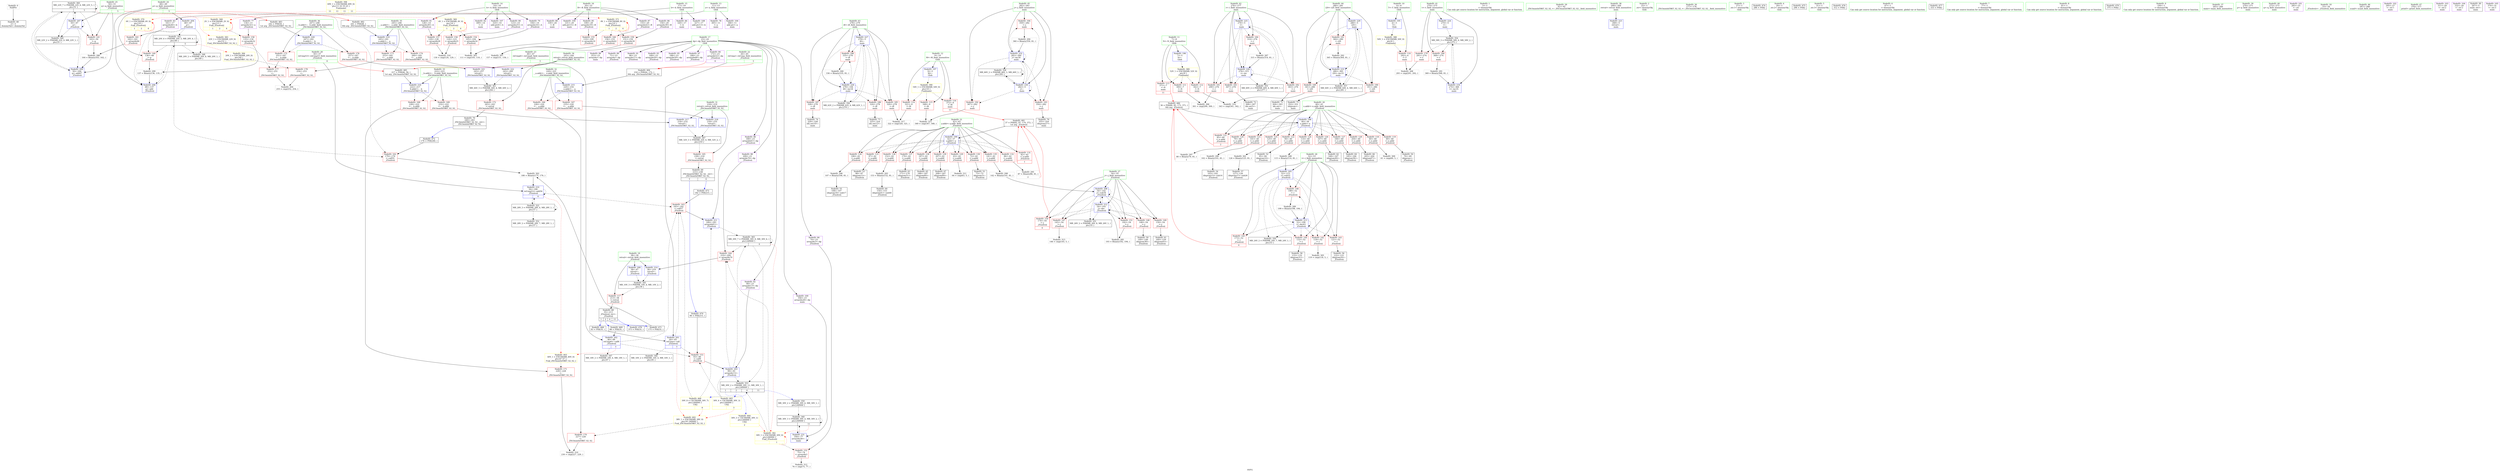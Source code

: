 digraph "SVFG" {
	label="SVFG";

	Node0x55d3b2455bc0 [shape=record,color=grey,label="{NodeID: 0\nNullPtr}"];
	Node0x55d3b2455bc0 -> Node0x55d3b2460d80[style=solid];
	Node0x55d3b248be20 [shape=record,color=black,label="{NodeID: 360\nMR_22V_7 = PHI(MR_22V_6, MR_22V_5, )\npts\{51 \}\n|{|<s6>5}}"];
	Node0x55d3b248be20 -> Node0x55d3b2466970[style=dashed];
	Node0x55d3b248be20 -> Node0x55d3b2467a80[style=dashed];
	Node0x55d3b248be20 -> Node0x55d3b2464140[style=dashed];
	Node0x55d3b248be20 -> Node0x55d3b24642e0[style=dashed];
	Node0x55d3b248be20 -> Node0x55d3b2488720[style=dashed];
	Node0x55d3b248be20 -> Node0x55d3b248be20[style=dashed];
	Node0x55d3b248be20:s6 -> Node0x55d3b2482460[style=dashed,color=red];
	Node0x55d3b2463650 [shape=record,color=red,label="{NodeID: 194\n359\<--282\n\<--j\nmain\n}"];
	Node0x55d3b2463650 -> Node0x55d3b2471120[style=solid];
	Node0x55d3b2460180 [shape=record,color=red,label="{NodeID: 111\n300\<--7\n\<--N\nmain\n}"];
	Node0x55d3b2460180 -> Node0x55d3b2472320[style=solid];
	Node0x55d3b245ec60 [shape=record,color=green,label="{NodeID: 28\n56\<--57\nref.tmp53\<--ref.tmp53_field_insensitive\n_Z5solveii\n|{|<s1>6}}"];
	Node0x55d3b245ec60 -> Node0x55d3b24643b0[style=solid];
	Node0x55d3b245ec60:s1 -> Node0x55d3b24b19d0[style=solid,color=red];
	Node0x55d3b24b0560 [shape=record,color=black,label="{NodeID: 471\n175 = PHI(35, )\n}"];
	Node0x55d3b24b0560 -> Node0x55d3b2471d20[style=solid];
	Node0x55d3b24694d0 [shape=record,color=yellow,style=double,label="{NodeID: 388\n50V_1 = ENCHI(MR_50V_0)\npts\{6 \}\nFun[main]}"];
	Node0x55d3b24694d0 -> Node0x55d3b24600b0[style=dashed];
	Node0x55d3b24721a0 [shape=record,color=grey,label="{NodeID: 305\n119 = cmp(118, 5, )\n}"];
	Node0x55d3b2464d70 [shape=record,color=blue,label="{NodeID: 222\n243\<--260\nretval\<--\n_ZSt3minIxERKT_S2_S2_\n}"];
	Node0x55d3b2464d70 -> Node0x55d3b248c320[style=dashed];
	Node0x55d3b24667d0 [shape=record,color=red,label="{NodeID: 139\n207\<--42\n\<--y.addr\n_Z5solveii\n}"];
	Node0x55d3b24667d0 -> Node0x55d3b2461d20[style=solid];
	Node0x55d3b2461430 [shape=record,color=black,label="{NodeID: 56\n122\<--121\nidxprom24\<--\n_Z5solveii\n}"];
	Node0x55d3b2467e90 [shape=record,color=red,label="{NodeID: 167\n235\<--220\n\<--__a.addr\n_ZSt3maxIxERKT_S2_S2_\n}"];
	Node0x55d3b2467e90 -> Node0x55d3b2464a30[style=solid];
	Node0x55d3b2462af0 [shape=record,color=purple,label="{NodeID: 84\n326\<--17\n\<--b\nmain\n}"];
	Node0x55d3b2435e50 [shape=record,color=green,label="{NodeID: 1\n5\<--1\n\<--dummyObj\nCan only get source location for instruction, argument, global var or function.}"];
	Node0x55d3b248c320 [shape=record,color=black,label="{NodeID: 361\nMR_44V_3 = PHI(MR_44V_4, MR_44V_2, )\npts\{244 \}\n}"];
	Node0x55d3b248c320 -> Node0x55d3b24682a0[style=dashed];
	Node0x55d3b2463720 [shape=record,color=blue,label="{NodeID: 195\n4\<--5\nT\<--\nGlob }"];
	Node0x55d3b2463720 -> Node0x55d3b24694d0[style=dashed];
	Node0x55d3b2460250 [shape=record,color=red,label="{NodeID: 112\n342\<--7\n\<--N\nmain\n}"];
	Node0x55d3b2460250 -> Node0x55d3b2472f20[style=solid];
	Node0x55d3b245ed30 [shape=record,color=green,label="{NodeID: 29\n91\<--92\n_ZSt3maxIxERKT_S2_S2_\<--_ZSt3maxIxERKT_S2_S2__field_insensitive\n}"];
	Node0x55d3b24b06a0 [shape=record,color=black,label="{NodeID: 472\n176 = PHI(240, )\n}"];
	Node0x55d3b24b06a0 -> Node0x55d3b2467a80[style=solid];
	Node0x55d3b24695e0 [shape=record,color=yellow,style=double,label="{NodeID: 389\n52V_1 = ENCHI(MR_52V_0)\npts\{8 \}\nFun[main]}"];
	Node0x55d3b24695e0 -> Node0x55d3b2460180[style=dashed];
	Node0x55d3b24695e0 -> Node0x55d3b2460250[style=dashed];
	Node0x55d3b24695e0 -> Node0x55d3b2460320[style=dashed];
	Node0x55d3b2472320 [shape=record,color=grey,label="{NodeID: 306\n301 = cmp(299, 300, )\n}"];
	Node0x55d3b2464e40 [shape=record,color=blue,label="{NodeID: 223\n268\<--5\nretval\<--\nmain\n}"];
	Node0x55d3b24668a0 [shape=record,color=red,label="{NodeID: 140\n136\<--48\n\<--p\n_Z5solveii\n}"];
	Node0x55d3b24668a0 -> Node0x55d3b24718a0[style=solid];
	Node0x55d3b2461500 [shape=record,color=black,label="{NodeID: 57\n127\<--126\nidxprom27\<--sub26\n_Z5solveii\n}"];
	Node0x55d3b2467f60 [shape=record,color=red,label="{NodeID: 168\n228\<--222\n\<--__b.addr\n_ZSt3maxIxERKT_S2_S2_\n}"];
	Node0x55d3b2467f60 -> Node0x55d3b24681d0[style=solid];
	Node0x55d3b2462bc0 [shape=record,color=purple,label="{NodeID: 85\n109\<--20\narrayidx19\<--B\n_Z5solveii\n}"];
	Node0x55d3b2462bc0 -> Node0x55d3b24674d0[style=solid];
	Node0x55d3b2457110 [shape=record,color=green,label="{NodeID: 2\n25\<--1\n.str\<--dummyObj\nGlob }"];
	Node0x55d3b24637f0 [shape=record,color=blue,label="{NodeID: 196\n7\<--5\nN\<--\nGlob }"];
	Node0x55d3b24637f0 -> Node0x55d3b24695e0[style=dashed];
	Node0x55d3b2460320 [shape=record,color=red,label="{NodeID: 113\n371\<--7\n\<--N\nmain\n|{<s0>11}}"];
	Node0x55d3b2460320:s0 -> Node0x55d3b24b1080[style=solid,color=red];
	Node0x55d3b245ee00 [shape=record,color=green,label="{NodeID: 30\n177\<--178\n_ZSt3minIxERKT_S2_S2_\<--_ZSt3minIxERKT_S2_S2__field_insensitive\n}"];
	Node0x55d3b24b07e0 [shape=record,color=black,label="{NodeID: 473\n182 = PHI(215, )\n}"];
	Node0x55d3b24b07e0 -> Node0x55d3b2467b50[style=solid];
	Node0x55d3b24696c0 [shape=record,color=yellow,style=double,label="{NodeID: 390\n54V_1 = ENCHI(MR_54V_0)\npts\{10 \}\nFun[main]}"];
	Node0x55d3b24696c0 -> Node0x55d3b24603f0[style=dashed];
	Node0x55d3b24696c0 -> Node0x55d3b24654d0[style=dashed];
	Node0x55d3b24696c0 -> Node0x55d3b2465560[style=dashed];
	Node0x55d3b24724a0 [shape=record,color=grey,label="{NodeID: 307\n157 = cmp(151, 156, )\n}"];
	Node0x55d3b2464f10 [shape=record,color=blue,label="{NodeID: 224\n274\<--5\nt\<--\nmain\n}"];
	Node0x55d3b2464f10 -> Node0x55d3b248a020[style=dashed];
	Node0x55d3b2466970 [shape=record,color=red,label="{NodeID: 141\n163\<--50\n\<--q\n_Z5solveii\n}"];
	Node0x55d3b2466970 -> Node0x55d3b2470520[style=solid];
	Node0x55d3b24615d0 [shape=record,color=black,label="{NodeID: 58\n133\<--132\nidxprom31\<--\n_Z5solveii\n}"];
	Node0x55d3b2468030 [shape=record,color=red,label="{NodeID: 169\n232\<--222\n\<--__b.addr\n_ZSt3maxIxERKT_S2_S2_\n}"];
	Node0x55d3b2468030 -> Node0x55d3b2464960[style=solid];
	Node0x55d3b2462c90 [shape=record,color=purple,label="{NodeID: 86\n150\<--20\narrayidx39\<--B\n_Z5solveii\n}"];
	Node0x55d3b2462c90 -> Node0x55d3b2467810[style=solid];
	Node0x55d3b2437240 [shape=record,color=green,label="{NodeID: 3\n27\<--1\n.str.1\<--dummyObj\nGlob }"];
	Node0x55d3b24638f0 [shape=record,color=blue,label="{NodeID: 197\n9\<--5\nM\<--\nGlob }"];
	Node0x55d3b24638f0 -> Node0x55d3b24696c0[style=dashed];
	Node0x55d3b24603f0 [shape=record,color=red,label="{NodeID: 114\n321\<--9\n\<--M\nmain\n}"];
	Node0x55d3b24603f0 -> Node0x55d3b24733a0[style=solid];
	Node0x55d3b245ef00 [shape=record,color=green,label="{NodeID: 31\n218\<--219\nretval\<--retval_field_insensitive\n_ZSt3maxIxERKT_S2_S2_\n}"];
	Node0x55d3b245ef00 -> Node0x55d3b2467cf0[style=solid];
	Node0x55d3b245ef00 -> Node0x55d3b2464960[style=solid];
	Node0x55d3b245ef00 -> Node0x55d3b2464a30[style=solid];
	Node0x55d3b24b0a70 [shape=record,color=black,label="{NodeID: 474\n286 = PHI()\n}"];
	Node0x55d3b2472620 [shape=record,color=grey,label="{NodeID: 308\n293 = cmp(291, 292, )\n}"];
	Node0x55d3b2464fe0 [shape=record,color=blue,label="{NodeID: 225\n276\<--5\ni\<--\nmain\n}"];
	Node0x55d3b2464fe0 -> Node0x55d3b24689f0[style=dashed];
	Node0x55d3b2464fe0 -> Node0x55d3b2468ac0[style=dashed];
	Node0x55d3b2464fe0 -> Node0x55d3b2468b90[style=dashed];
	Node0x55d3b2464fe0 -> Node0x55d3b2468c60[style=dashed];
	Node0x55d3b2464fe0 -> Node0x55d3b24650b0[style=dashed];
	Node0x55d3b2464fe0 -> Node0x55d3b248a520[style=dashed];
	Node0x55d3b2466a40 [shape=record,color=red,label="{NodeID: 142\n118\<--52\n\<--i\n_Z5solveii\n}"];
	Node0x55d3b2466a40 -> Node0x55d3b24721a0[style=solid];
	Node0x55d3b24616a0 [shape=record,color=black,label="{NodeID: 59\n149\<--148\nidxprom38\<--\n_Z5solveii\n}"];
	Node0x55d3b2468100 [shape=record,color=red,label="{NodeID: 170\n227\<--226\n\<--\n_ZSt3maxIxERKT_S2_S2_\n}"];
	Node0x55d3b2468100 -> Node0x55d3b2472920[style=solid];
	Node0x55d3b2462d60 [shape=record,color=purple,label="{NodeID: 87\n155\<--20\narrayidx42\<--B\n_Z5solveii\n}"];
	Node0x55d3b2462d60 -> Node0x55d3b24678e0[style=solid];
	Node0x55d3b2456920 [shape=record,color=green,label="{NodeID: 4\n29\<--1\n.str.2\<--dummyObj\nGlob }"];
	Node0x55d3b24639f0 [shape=record,color=blue,label="{NodeID: 198\n40\<--36\nx.addr\<--x\n_Z5solveii\n}"];
	Node0x55d3b24639f0 -> Node0x55d3b24656c0[style=dashed];
	Node0x55d3b24639f0 -> Node0x55d3b2465790[style=dashed];
	Node0x55d3b24639f0 -> Node0x55d3b2465860[style=dashed];
	Node0x55d3b24639f0 -> Node0x55d3b2465930[style=dashed];
	Node0x55d3b24639f0 -> Node0x55d3b2465a00[style=dashed];
	Node0x55d3b24639f0 -> Node0x55d3b2465ad0[style=dashed];
	Node0x55d3b24639f0 -> Node0x55d3b2465ba0[style=dashed];
	Node0x55d3b24639f0 -> Node0x55d3b2465c70[style=dashed];
	Node0x55d3b24639f0 -> Node0x55d3b2465d40[style=dashed];
	Node0x55d3b24639f0 -> Node0x55d3b2465e10[style=dashed];
	Node0x55d3b24639f0 -> Node0x55d3b2465ee0[style=dashed];
	Node0x55d3b24654d0 [shape=record,color=red,label="{NodeID: 115\n348\<--9\n\<--M\nmain\n}"];
	Node0x55d3b24654d0 -> Node0x55d3b24730a0[style=solid];
	Node0x55d3b245efd0 [shape=record,color=green,label="{NodeID: 32\n220\<--221\n__a.addr\<--__a.addr_field_insensitive\n_ZSt3maxIxERKT_S2_S2_\n}"];
	Node0x55d3b245efd0 -> Node0x55d3b2467dc0[style=solid];
	Node0x55d3b245efd0 -> Node0x55d3b2467e90[style=solid];
	Node0x55d3b245efd0 -> Node0x55d3b24647c0[style=solid];
	Node0x55d3b24b0b40 [shape=record,color=black,label="{NodeID: 475\n296 = PHI()\n}"];
	Node0x55d3b24727a0 [shape=record,color=grey,label="{NodeID: 309\n61 = cmp(60, 5, )\n}"];
	Node0x55d3b24650b0 [shape=record,color=blue,label="{NodeID: 226\n276\<--315\ni\<--inc\nmain\n}"];
	Node0x55d3b24650b0 -> Node0x55d3b24689f0[style=dashed];
	Node0x55d3b24650b0 -> Node0x55d3b2468ac0[style=dashed];
	Node0x55d3b24650b0 -> Node0x55d3b2468b90[style=dashed];
	Node0x55d3b24650b0 -> Node0x55d3b2468c60[style=dashed];
	Node0x55d3b24650b0 -> Node0x55d3b24650b0[style=dashed];
	Node0x55d3b24650b0 -> Node0x55d3b248a520[style=dashed];
	Node0x55d3b2466b10 [shape=record,color=red,label="{NodeID: 143\n121\<--52\n\<--i\n_Z5solveii\n}"];
	Node0x55d3b2466b10 -> Node0x55d3b2461430[style=solid];
	Node0x55d3b2461770 [shape=record,color=black,label="{NodeID: 60\n154\<--153\nidxprom41\<--sub40\n_Z5solveii\n}"];
	Node0x55d3b24681d0 [shape=record,color=red,label="{NodeID: 171\n229\<--228\n\<--\n_ZSt3maxIxERKT_S2_S2_\n}"];
	Node0x55d3b24681d0 -> Node0x55d3b2472920[style=solid];
	Node0x55d3b2462e30 [shape=record,color=purple,label="{NodeID: 88\n330\<--20\n\<--B\nmain\n}"];
	Node0x55d3b245db50 [shape=record,color=green,label="{NodeID: 5\n31\<--1\n.str.3\<--dummyObj\nGlob }"];
	Node0x55d3b248d720 [shape=record,color=black,label="{NodeID: 365\nMR_30V_7 = PHI(MR_30V_9, MR_30V_6, )\npts\{240000 \}\n|{|<s3>4}}"];
	Node0x55d3b248d720 -> Node0x55d3b2467c20[style=dashed];
	Node0x55d3b248d720 -> Node0x55d3b2489b20[style=dashed];
	Node0x55d3b248d720 -> Node0x55d3b248d720[style=dashed];
	Node0x55d3b248d720:s3 -> Node0x55d3b2482380[style=dashed,color=red];
	Node0x55d3b2463ac0 [shape=record,color=blue,label="{NodeID: 199\n42\<--37\ny.addr\<--y\n_Z5solveii\n}"];
	Node0x55d3b2463ac0 -> Node0x55d3b2465fb0[style=dashed];
	Node0x55d3b2463ac0 -> Node0x55d3b2466080[style=dashed];
	Node0x55d3b2463ac0 -> Node0x55d3b2466150[style=dashed];
	Node0x55d3b2463ac0 -> Node0x55d3b2466220[style=dashed];
	Node0x55d3b2463ac0 -> Node0x55d3b24662f0[style=dashed];
	Node0x55d3b2463ac0 -> Node0x55d3b24663c0[style=dashed];
	Node0x55d3b2463ac0 -> Node0x55d3b2466490[style=dashed];
	Node0x55d3b2463ac0 -> Node0x55d3b2466560[style=dashed];
	Node0x55d3b2463ac0 -> Node0x55d3b2466630[style=dashed];
	Node0x55d3b2463ac0 -> Node0x55d3b2466700[style=dashed];
	Node0x55d3b2463ac0 -> Node0x55d3b24667d0[style=dashed];
	Node0x55d3b2465560 [shape=record,color=red,label="{NodeID: 116\n372\<--9\n\<--M\nmain\n|{<s0>11}}"];
	Node0x55d3b2465560:s0 -> Node0x55d3b24b1460[style=solid,color=red];
	Node0x55d3b245f0a0 [shape=record,color=green,label="{NodeID: 33\n222\<--223\n__b.addr\<--__b.addr_field_insensitive\n_ZSt3maxIxERKT_S2_S2_\n}"];
	Node0x55d3b245f0a0 -> Node0x55d3b2467f60[style=solid];
	Node0x55d3b245f0a0 -> Node0x55d3b2468030[style=solid];
	Node0x55d3b245f0a0 -> Node0x55d3b2464890[style=solid];
	Node0x55d3b24b0c10 [shape=record,color=black,label="{NodeID: 476\n312 = PHI()\n}"];
	Node0x55d3b2472920 [shape=record,color=grey,label="{NodeID: 310\n230 = cmp(227, 229, )\n}"];
	Node0x55d3b2465180 [shape=record,color=blue,label="{NodeID: 227\n278\<--5\ni8\<--\nmain\n}"];
	Node0x55d3b2465180 -> Node0x55d3b2468d30[style=dashed];
	Node0x55d3b2465180 -> Node0x55d3b2468e00[style=dashed];
	Node0x55d3b2465180 -> Node0x55d3b2468ed0[style=dashed];
	Node0x55d3b2465180 -> Node0x55d3b2468fa0[style=dashed];
	Node0x55d3b2465180 -> Node0x55d3b2465250[style=dashed];
	Node0x55d3b2465180 -> Node0x55d3b248aa20[style=dashed];
	Node0x55d3b2466be0 [shape=record,color=red,label="{NodeID: 144\n132\<--52\n\<--i\n_Z5solveii\n}"];
	Node0x55d3b2466be0 -> Node0x55d3b24615d0[style=solid];
	Node0x55d3b2461840 [shape=record,color=black,label="{NodeID: 61\n160\<--159\nidxprom45\<--\n_Z5solveii\n}"];
	Node0x55d3b24682a0 [shape=record,color=red,label="{NodeID: 172\n263\<--243\n\<--retval\n_ZSt3minIxERKT_S2_S2_\n}"];
	Node0x55d3b24682a0 -> Node0x55d3b2461f90[style=solid];
	Node0x55d3b2462f00 [shape=record,color=purple,label="{NodeID: 89\n71\<--23\narrayidx\<--dp\n_Z5solveii\n}"];
	Node0x55d3b245dbe0 [shape=record,color=green,label="{NodeID: 6\n67\<--1\n\<--dummyObj\nCan only get source location for instruction, argument, global var or function.}"];
	Node0x55d3b2463b90 [shape=record,color=blue,label="{NodeID: 200\n38\<--67\nretval\<--\n_Z5solveii\n}"];
	Node0x55d3b2463b90 -> Node0x55d3b2487320[style=dashed];
	Node0x55d3b24655f0 [shape=record,color=red,label="{NodeID: 117\n213\<--38\n\<--retval\n_Z5solveii\n}"];
	Node0x55d3b24655f0 -> Node0x55d3b2461df0[style=solid];
	Node0x55d3b245f170 [shape=record,color=green,label="{NodeID: 34\n243\<--244\nretval\<--retval_field_insensitive\n_ZSt3minIxERKT_S2_S2_\n}"];
	Node0x55d3b245f170 -> Node0x55d3b24682a0[style=solid];
	Node0x55d3b245f170 -> Node0x55d3b2464ca0[style=solid];
	Node0x55d3b245f170 -> Node0x55d3b2464d70[style=solid];
	Node0x55d3b24b0ce0 [shape=record,color=black,label="{NodeID: 477\n333 = PHI()\n}"];
	Node0x55d3b2472aa0 [shape=record,color=grey,label="{NodeID: 311\n64 = cmp(63, 5, )\n}"];
	Node0x55d3b2465250 [shape=record,color=blue,label="{NodeID: 228\n278\<--336\ni8\<--inc18\nmain\n}"];
	Node0x55d3b2465250 -> Node0x55d3b2468d30[style=dashed];
	Node0x55d3b2465250 -> Node0x55d3b2468e00[style=dashed];
	Node0x55d3b2465250 -> Node0x55d3b2468ed0[style=dashed];
	Node0x55d3b2465250 -> Node0x55d3b2468fa0[style=dashed];
	Node0x55d3b2465250 -> Node0x55d3b2465250[style=dashed];
	Node0x55d3b2465250 -> Node0x55d3b248aa20[style=dashed];
	Node0x55d3b2466cb0 [shape=record,color=red,label="{NodeID: 145\n173\<--52\n\<--i\n_Z5solveii\n|{<s0>4}}"];
	Node0x55d3b2466cb0:s0 -> Node0x55d3b24b1080[style=solid,color=red];
	Node0x55d3b2461910 [shape=record,color=black,label="{NodeID: 62\n168\<--167\nidxprom49\<--\n_Z5solveii\n}"];
	Node0x55d3b2468370 [shape=record,color=red,label="{NodeID: 173\n253\<--245\n\<--__a.addr\n_ZSt3minIxERKT_S2_S2_\n}"];
	Node0x55d3b2468370 -> Node0x55d3b2468780[style=solid];
	Node0x55d3b2462fd0 [shape=record,color=purple,label="{NodeID: 90\n74\<--23\narrayidx3\<--dp\n_Z5solveii\n}"];
	Node0x55d3b2462fd0 -> Node0x55d3b2467260[style=solid];
	Node0x55d3b245de90 [shape=record,color=green,label="{NodeID: 7\n77\<--1\n\<--dummyObj\nCan only get source location for instruction, argument, global var or function.}"];
	Node0x55d3b248e120 [shape=record,color=black,label="{NodeID: 367\nMR_32V_3 = PHI(MR_32V_4, MR_32V_2, )\npts\{219 \}\n}"];
	Node0x55d3b248e120 -> Node0x55d3b2467cf0[style=dashed];
	Node0x55d3b2463c60 [shape=record,color=blue,label="{NodeID: 201\n44\<--83\nref.tmp\<--call\n_Z5solveii\n|{|<s3>3}}"];
	Node0x55d3b2463c60 -> Node0x55d3b2467330[style=dashed];
	Node0x55d3b2463c60 -> Node0x55d3b2467b50[style=dashed];
	Node0x55d3b2463c60 -> Node0x55d3b2487820[style=dashed];
	Node0x55d3b2463c60:s3 -> Node0x55d3b246a170[style=dashed,color=red];
	Node0x55d3b24656c0 [shape=record,color=red,label="{NodeID: 118\n60\<--40\n\<--x.addr\n_Z5solveii\n}"];
	Node0x55d3b24656c0 -> Node0x55d3b24727a0[style=solid];
	Node0x55d3b245f240 [shape=record,color=green,label="{NodeID: 35\n245\<--246\n__a.addr\<--__a.addr_field_insensitive\n_ZSt3minIxERKT_S2_S2_\n}"];
	Node0x55d3b245f240 -> Node0x55d3b2468370[style=solid];
	Node0x55d3b245f240 -> Node0x55d3b2468440[style=solid];
	Node0x55d3b245f240 -> Node0x55d3b2464b00[style=solid];
	Node0x55d3b24b0db0 [shape=record,color=black,label="{NodeID: 478\n373 = PHI(35, )\n}"];
	Node0x55d3b2472c20 [shape=record,color=grey,label="{NodeID: 312\n76 = cmp(75, 77, )\n}"];
	Node0x55d3b2465320 [shape=record,color=blue,label="{NodeID: 229\n280\<--5\ni20\<--\nmain\n}"];
	Node0x55d3b2465320 -> Node0x55d3b2469070[style=dashed];
	Node0x55d3b2465320 -> Node0x55d3b2469140[style=dashed];
	Node0x55d3b2465320 -> Node0x55d3b2469210[style=dashed];
	Node0x55d3b2465320 -> Node0x55d3b246d4a0[style=dashed];
	Node0x55d3b2465320 -> Node0x55d3b248af20[style=dashed];
	Node0x55d3b2466d80 [shape=record,color=red,label="{NodeID: 146\n198\<--52\n\<--i\n_Z5solveii\n}"];
	Node0x55d3b2466d80 -> Node0x55d3b24709a0[style=solid];
	Node0x55d3b24619e0 [shape=record,color=black,label="{NodeID: 63\n171\<--170\nidxprom51\<--\n_Z5solveii\n}"];
	Node0x55d3b2485a20 [shape=record,color=black,label="{NodeID: 340\nMR_30V_3 = PHI(MR_30V_4, MR_30V_2, )\npts\{240000 \}\n|{|<s2>11}}"];
	Node0x55d3b2485a20 -> Node0x55d3b246d300[style=dashed];
	Node0x55d3b2485a20 -> Node0x55d3b2485a20[style=dashed];
	Node0x55d3b2485a20:s2 -> Node0x55d3b2482380[style=dashed,color=red];
	Node0x55d3b2468440 [shape=record,color=red,label="{NodeID: 174\n260\<--245\n\<--__a.addr\n_ZSt3minIxERKT_S2_S2_\n}"];
	Node0x55d3b2468440 -> Node0x55d3b2464d70[style=solid];
	Node0x55d3b24630a0 [shape=record,color=purple,label="{NodeID: 91\n96\<--23\narrayidx11\<--dp\n_Z5solveii\n}"];
	Node0x55d3b245df20 [shape=record,color=green,label="{NodeID: 8\n81\<--1\n\<--dummyObj\nCan only get source location for instruction, argument, global var or function.}"];
	Node0x55d3b248e620 [shape=record,color=yellow,style=double,label="{NodeID: 368\n2V_1 = ENCHI(MR_2V_0)\npts\{13 \}\nFun[_Z5solveii]|{|<s1>1|<s2>2|<s3>4}}"];
	Node0x55d3b248e620 -> Node0x55d3b2467740[style=dashed];
	Node0x55d3b248e620:s1 -> Node0x55d3b248e620[style=dashed,color=red];
	Node0x55d3b248e620:s2 -> Node0x55d3b248e620[style=dashed,color=red];
	Node0x55d3b248e620:s3 -> Node0x55d3b248e620[style=dashed,color=red];
	Node0x55d3b24703a0 [shape=record,color=grey,label="{NodeID: 285\n193 = Binary(192, 194, )\n}"];
	Node0x55d3b24703a0 -> Node0x55d3b2464550[style=solid];
	Node0x55d3b2463d30 [shape=record,color=blue,label="{NodeID: 202\n46\<--88\nref.tmp6\<--call8\n_Z5solveii\n|{|<s3>3}}"];
	Node0x55d3b2463d30 -> Node0x55d3b2467330[style=dashed];
	Node0x55d3b2463d30 -> Node0x55d3b2467b50[style=dashed];
	Node0x55d3b2463d30 -> Node0x55d3b2487d20[style=dashed];
	Node0x55d3b2463d30:s3 -> Node0x55d3b246a280[style=dashed,color=red];
	Node0x55d3b2465790 [shape=record,color=red,label="{NodeID: 119\n69\<--40\n\<--x.addr\n_Z5solveii\n}"];
	Node0x55d3b2465790 -> Node0x55d3b2460f50[style=solid];
	Node0x55d3b245f310 [shape=record,color=green,label="{NodeID: 36\n247\<--248\n__b.addr\<--__b.addr_field_insensitive\n_ZSt3minIxERKT_S2_S2_\n}"];
	Node0x55d3b245f310 -> Node0x55d3b2468510[style=solid];
	Node0x55d3b245f310 -> Node0x55d3b24685e0[style=solid];
	Node0x55d3b245f310 -> Node0x55d3b2464bd0[style=solid];
	Node0x55d3b24b0fb0 [shape=record,color=black,label="{NodeID: 479\n375 = PHI()\n}"];
	Node0x55d3b2472da0 [shape=record,color=grey,label="{NodeID: 313\n146 = cmp(145, 5, )\n}"];
	Node0x55d3b24653f0 [shape=record,color=blue,label="{NodeID: 230\n282\<--5\nj\<--\nmain\n}"];
	Node0x55d3b24653f0 -> Node0x55d3b24634b0[style=dashed];
	Node0x55d3b24653f0 -> Node0x55d3b2463580[style=dashed];
	Node0x55d3b24653f0 -> Node0x55d3b2463650[style=dashed];
	Node0x55d3b24653f0 -> Node0x55d3b24653f0[style=dashed];
	Node0x55d3b24653f0 -> Node0x55d3b246d3d0[style=dashed];
	Node0x55d3b24653f0 -> Node0x55d3b248b420[style=dashed];
	Node0x55d3b2466e50 [shape=record,color=red,label="{NodeID: 147\n145\<--54\n\<--j\n_Z5solveii\n}"];
	Node0x55d3b2466e50 -> Node0x55d3b2472da0[style=solid];
	Node0x55d3b2461ab0 [shape=record,color=black,label="{NodeID: 64\n185\<--184\nidxprom58\<--\n_Z5solveii\n}"];
	Node0x55d3b2468510 [shape=record,color=red,label="{NodeID: 175\n251\<--247\n\<--__b.addr\n_ZSt3minIxERKT_S2_S2_\n}"];
	Node0x55d3b2468510 -> Node0x55d3b24686b0[style=solid];
	Node0x55d3b2463170 [shape=record,color=purple,label="{NodeID: 92\n99\<--23\narrayidx13\<--dp\n_Z5solveii\n}"];
	Node0x55d3b2463170 -> Node0x55d3b2463e00[style=solid];
	Node0x55d3b245dfb0 [shape=record,color=green,label="{NodeID: 9\n194\<--1\n\<--dummyObj\nCan only get source location for instruction, argument, global var or function.}"];
	Node0x55d3b248f140 [shape=record,color=yellow,style=double,label="{NodeID: 369\n4V_1 = ENCHI(MR_4V_0)\npts\{16 \}\nFun[_Z5solveii]|{|<s3>1|<s4>2|<s5>4}}"];
	Node0x55d3b248f140 -> Node0x55d3b2467400[style=dashed];
	Node0x55d3b248f140 -> Node0x55d3b24675a0[style=dashed];
	Node0x55d3b248f140 -> Node0x55d3b2467670[style=dashed];
	Node0x55d3b248f140:s3 -> Node0x55d3b248f140[style=dashed,color=red];
	Node0x55d3b248f140:s4 -> Node0x55d3b248f140[style=dashed,color=red];
	Node0x55d3b248f140:s5 -> Node0x55d3b248f140[style=dashed,color=red];
	Node0x55d3b2470520 [shape=record,color=grey,label="{NodeID: 286\n164 = Binary(163, 162, )\n}"];
	Node0x55d3b2470520 -> Node0x55d3b24642e0[style=solid];
	Node0x55d3b2463e00 [shape=record,color=blue,label="{NodeID: 203\n99\<--93\narrayidx13\<--\n_Z5solveii\n}"];
	Node0x55d3b2463e00 -> Node0x55d3b2467c20[style=dashed];
	Node0x55d3b2463e00 -> Node0x55d3b2489b20[style=dashed];
	Node0x55d3b2463e00 -> Node0x55d3b248d720[style=dashed];
	Node0x55d3b2465860 [shape=record,color=red,label="{NodeID: 120\n79\<--40\n\<--x.addr\n_Z5solveii\n}"];
	Node0x55d3b2465860 -> Node0x55d3b24715a0[style=solid];
	Node0x55d3b245f3e0 [shape=record,color=green,label="{NodeID: 37\n265\<--266\nmain\<--main_field_insensitive\n}"];
	Node0x55d3b24b1080 [shape=record,color=black,label="{NodeID: 480\n36 = PHI(80, 85, 173, 371, )\n0th arg _Z5solveii }"];
	Node0x55d3b24b1080 -> Node0x55d3b24639f0[style=solid];
	Node0x55d3b2472f20 [shape=record,color=grey,label="{NodeID: 314\n343 = cmp(341, 342, )\n}"];
	Node0x55d3b246d300 [shape=record,color=blue,label="{NodeID: 231\n356\<--77\narrayidx28\<--\nmain\n}"];
	Node0x55d3b246d300 -> Node0x55d3b246d300[style=dashed];
	Node0x55d3b246d300 -> Node0x55d3b2485a20[style=dashed];
	Node0x55d3b2466f20 [shape=record,color=red,label="{NodeID: 148\n148\<--54\n\<--j\n_Z5solveii\n}"];
	Node0x55d3b2466f20 -> Node0x55d3b24616a0[style=solid];
	Node0x55d3b2461b80 [shape=record,color=black,label="{NodeID: 65\n188\<--187\nidxprom60\<--\n_Z5solveii\n}"];
	Node0x55d3b2486420 [shape=record,color=black,label="{NodeID: 342\nMR_20V_6 = PHI(MR_20V_5, MR_20V_4, )\npts\{49 \}\n|{|<s5>5}}"];
	Node0x55d3b2486420 -> Node0x55d3b24668a0[style=dashed];
	Node0x55d3b2486420 -> Node0x55d3b2467a80[style=dashed];
	Node0x55d3b2486420 -> Node0x55d3b2464070[style=dashed];
	Node0x55d3b2486420 -> Node0x55d3b2486420[style=dashed];
	Node0x55d3b2486420 -> Node0x55d3b2488220[style=dashed];
	Node0x55d3b2486420:s5 -> Node0x55d3b2482570[style=dashed,color=red];
	Node0x55d3b24685e0 [shape=record,color=red,label="{NodeID: 176\n257\<--247\n\<--__b.addr\n_ZSt3minIxERKT_S2_S2_\n}"];
	Node0x55d3b24685e0 -> Node0x55d3b2464ca0[style=solid];
	Node0x55d3b2463240 [shape=record,color=purple,label="{NodeID: 93\n169\<--23\narrayidx50\<--dp\n_Z5solveii\n}"];
	Node0x55d3b245e040 [shape=record,color=green,label="{NodeID: 10\n4\<--6\nT\<--T_field_insensitive\nGlob }"];
	Node0x55d3b245e040 -> Node0x55d3b24600b0[style=solid];
	Node0x55d3b245e040 -> Node0x55d3b2463720[style=solid];
	Node0x55d3b248f220 [shape=record,color=yellow,style=double,label="{NodeID: 370\n6V_1 = ENCHI(MR_6V_0)\npts\{19 \}\nFun[_Z5solveii]|{|<s1>1|<s2>2|<s3>4}}"];
	Node0x55d3b248f220 -> Node0x55d3b24679b0[style=dashed];
	Node0x55d3b248f220:s1 -> Node0x55d3b248f220[style=dashed,color=red];
	Node0x55d3b248f220:s2 -> Node0x55d3b248f220[style=dashed,color=red];
	Node0x55d3b248f220:s3 -> Node0x55d3b248f220[style=dashed,color=red];
	Node0x55d3b24706a0 [shape=record,color=grey,label="{NodeID: 287\n315 = Binary(314, 81, )\n}"];
	Node0x55d3b24706a0 -> Node0x55d3b24650b0[style=solid];
	Node0x55d3b2463ed0 [shape=record,color=blue,label="{NodeID: 204\n48\<--67\np\<--\n_Z5solveii\n}"];
	Node0x55d3b2463ed0 -> Node0x55d3b24668a0[style=dashed];
	Node0x55d3b2463ed0 -> Node0x55d3b2464070[style=dashed];
	Node0x55d3b2463ed0 -> Node0x55d3b2486420[style=dashed];
	Node0x55d3b2463ed0 -> Node0x55d3b2488220[style=dashed];
	Node0x55d3b2465930 [shape=record,color=red,label="{NodeID: 121\n85\<--40\n\<--x.addr\n_Z5solveii\n|{<s0>2}}"];
	Node0x55d3b2465930:s0 -> Node0x55d3b24b1080[style=solid,color=red];
	Node0x55d3b245f4e0 [shape=record,color=green,label="{NodeID: 38\n268\<--269\nretval\<--retval_field_insensitive\nmain\n}"];
	Node0x55d3b245f4e0 -> Node0x55d3b2464e40[style=solid];
	Node0x55d3b24b1460 [shape=record,color=black,label="{NodeID: 481\n37 = PHI(82, 87, 174, 372, )\n1st arg _Z5solveii }"];
	Node0x55d3b24b1460 -> Node0x55d3b2463ac0[style=solid];
	Node0x55d3b2469dc0 [shape=record,color=yellow,style=double,label="{NodeID: 398\n69V_1 = ENCHI(MR_69V_0)\npts\{13 16 19 22 \}\nFun[main]|{<s0>11|<s1>11|<s2>11|<s3>11}}"];
	Node0x55d3b2469dc0:s0 -> Node0x55d3b248e620[style=dashed,color=red];
	Node0x55d3b2469dc0:s1 -> Node0x55d3b248f140[style=dashed,color=red];
	Node0x55d3b2469dc0:s2 -> Node0x55d3b248f220[style=dashed,color=red];
	Node0x55d3b2469dc0:s3 -> Node0x55d3b248f300[style=dashed,color=red];
	Node0x55d3b24730a0 [shape=record,color=grey,label="{NodeID: 315\n349 = cmp(347, 348, )\n}"];
	Node0x55d3b246d3d0 [shape=record,color=blue,label="{NodeID: 232\n282\<--360\nj\<--inc30\nmain\n}"];
	Node0x55d3b246d3d0 -> Node0x55d3b24634b0[style=dashed];
	Node0x55d3b246d3d0 -> Node0x55d3b2463580[style=dashed];
	Node0x55d3b246d3d0 -> Node0x55d3b2463650[style=dashed];
	Node0x55d3b246d3d0 -> Node0x55d3b24653f0[style=dashed];
	Node0x55d3b246d3d0 -> Node0x55d3b246d3d0[style=dashed];
	Node0x55d3b246d3d0 -> Node0x55d3b248b420[style=dashed];
	Node0x55d3b2466ff0 [shape=record,color=red,label="{NodeID: 149\n159\<--54\n\<--j\n_Z5solveii\n}"];
	Node0x55d3b2466ff0 -> Node0x55d3b2461840[style=solid];
	Node0x55d3b2461c50 [shape=record,color=black,label="{NodeID: 66\n205\<--204\nidxprom67\<--\n_Z5solveii\n}"];
	Node0x55d3b24686b0 [shape=record,color=red,label="{NodeID: 177\n252\<--251\n\<--\n_ZSt3minIxERKT_S2_S2_\n}"];
	Node0x55d3b24686b0 -> Node0x55d3b2472020[style=solid];
	Node0x55d3b2463310 [shape=record,color=purple,label="{NodeID: 94\n172\<--23\narrayidx52\<--dp\n_Z5solveii\n|{<s0>6}}"];
	Node0x55d3b2463310:s0 -> Node0x55d3b24b1880[style=solid,color=red];
	Node0x55d3b2457ba0 [shape=record,color=green,label="{NodeID: 11\n7\<--8\nN\<--N_field_insensitive\nGlob }"];
	Node0x55d3b2457ba0 -> Node0x55d3b2460180[style=solid];
	Node0x55d3b2457ba0 -> Node0x55d3b2460250[style=solid];
	Node0x55d3b2457ba0 -> Node0x55d3b2460320[style=solid];
	Node0x55d3b2457ba0 -> Node0x55d3b24637f0[style=solid];
	Node0x55d3b248f300 [shape=record,color=yellow,style=double,label="{NodeID: 371\n8V_1 = ENCHI(MR_8V_0)\npts\{22 \}\nFun[_Z5solveii]|{|<s3>1|<s4>2|<s5>4}}"];
	Node0x55d3b248f300 -> Node0x55d3b24674d0[style=dashed];
	Node0x55d3b248f300 -> Node0x55d3b2467810[style=dashed];
	Node0x55d3b248f300 -> Node0x55d3b24678e0[style=dashed];
	Node0x55d3b248f300:s3 -> Node0x55d3b248f300[style=dashed,color=red];
	Node0x55d3b248f300:s4 -> Node0x55d3b248f300[style=dashed,color=red];
	Node0x55d3b248f300:s5 -> Node0x55d3b248f300[style=dashed,color=red];
	Node0x55d3b2470820 [shape=record,color=grey,label="{NodeID: 288\n115 = Binary(114, 81, )\n}"];
	Node0x55d3b2470820 -> Node0x55d3b2463fa0[style=solid];
	Node0x55d3b2463fa0 [shape=record,color=blue,label="{NodeID: 205\n52\<--115\ni\<--sub22\n_Z5solveii\n}"];
	Node0x55d3b2463fa0 -> Node0x55d3b2466a40[style=dashed];
	Node0x55d3b2463fa0 -> Node0x55d3b2466b10[style=dashed];
	Node0x55d3b2463fa0 -> Node0x55d3b2466be0[style=dashed];
	Node0x55d3b2463fa0 -> Node0x55d3b2466cb0[style=dashed];
	Node0x55d3b2463fa0 -> Node0x55d3b2466d80[style=dashed];
	Node0x55d3b2463fa0 -> Node0x55d3b2464620[style=dashed];
	Node0x55d3b2463fa0 -> Node0x55d3b2488c20[style=dashed];
	Node0x55d3b2465a00 [shape=record,color=red,label="{NodeID: 122\n94\<--40\n\<--x.addr\n_Z5solveii\n}"];
	Node0x55d3b2465a00 -> Node0x55d3b24610f0[style=solid];
	Node0x55d3b245f5b0 [shape=record,color=green,label="{NodeID: 39\n270\<--271\np\<--p_field_insensitive\nmain\n}"];
	Node0x55d3b24b1660 [shape=record,color=black,label="{NodeID: 482\n241 = PHI(48, )\n0th arg _ZSt3minIxERKT_S2_S2_ }"];
	Node0x55d3b24b1660 -> Node0x55d3b2464b00[style=solid];
	Node0x55d3b2473220 [shape=record,color=grey,label="{NodeID: 316\n130 = cmp(124, 129, )\n}"];
	Node0x55d3b246d4a0 [shape=record,color=blue,label="{NodeID: 233\n280\<--365\ni20\<--inc33\nmain\n}"];
	Node0x55d3b246d4a0 -> Node0x55d3b2469070[style=dashed];
	Node0x55d3b246d4a0 -> Node0x55d3b2469140[style=dashed];
	Node0x55d3b246d4a0 -> Node0x55d3b2469210[style=dashed];
	Node0x55d3b246d4a0 -> Node0x55d3b246d4a0[style=dashed];
	Node0x55d3b246d4a0 -> Node0x55d3b248af20[style=dashed];
	Node0x55d3b24670c0 [shape=record,color=red,label="{NodeID: 150\n174\<--54\n\<--j\n_Z5solveii\n|{<s0>4}}"];
	Node0x55d3b24670c0:s0 -> Node0x55d3b24b1460[style=solid,color=red];
	Node0x55d3b2461d20 [shape=record,color=black,label="{NodeID: 67\n208\<--207\nidxprom69\<--\n_Z5solveii\n}"];
	Node0x55d3b2468780 [shape=record,color=red,label="{NodeID: 178\n254\<--253\n\<--\n_ZSt3minIxERKT_S2_S2_\n}"];
	Node0x55d3b2468780 -> Node0x55d3b2472020[style=solid];
	Node0x55d3b24633e0 [shape=record,color=purple,label="{NodeID: 95\n186\<--23\narrayidx59\<--dp\n_Z5solveii\n}"];
	Node0x55d3b2457ca0 [shape=record,color=green,label="{NodeID: 12\n9\<--10\nM\<--M_field_insensitive\nGlob }"];
	Node0x55d3b2457ca0 -> Node0x55d3b24603f0[style=solid];
	Node0x55d3b2457ca0 -> Node0x55d3b24654d0[style=solid];
	Node0x55d3b2457ca0 -> Node0x55d3b2465560[style=solid];
	Node0x55d3b2457ca0 -> Node0x55d3b24638f0[style=solid];
	Node0x55d3b24709a0 [shape=record,color=grey,label="{NodeID: 289\n199 = Binary(198, 194, )\n}"];
	Node0x55d3b24709a0 -> Node0x55d3b2464620[style=solid];
	Node0x55d3b2464070 [shape=record,color=blue,label="{NodeID: 206\n48\<--137\np\<--add\n_Z5solveii\n}"];
	Node0x55d3b2464070 -> Node0x55d3b2486420[style=dashed];
	Node0x55d3b2465ad0 [shape=record,color=red,label="{NodeID: 123\n101\<--40\n\<--x.addr\n_Z5solveii\n}"];
	Node0x55d3b2465ad0 -> Node0x55d3b2470b20[style=solid];
	Node0x55d3b245f680 [shape=record,color=green,label="{NodeID: 40\n272\<--273\nq\<--q_field_insensitive\nmain\n}"];
	Node0x55d3b24b1770 [shape=record,color=black,label="{NodeID: 483\n242 = PHI(50, )\n1st arg _ZSt3minIxERKT_S2_S2_ }"];
	Node0x55d3b24b1770 -> Node0x55d3b2464bd0[style=solid];
	Node0x55d3b24733a0 [shape=record,color=grey,label="{NodeID: 317\n322 = cmp(320, 321, )\n}"];
	Node0x55d3b246d570 [shape=record,color=blue,label="{NodeID: 234\n274\<--369\nt\<--inc35\nmain\n}"];
	Node0x55d3b246d570 -> Node0x55d3b248a020[style=dashed];
	Node0x55d3b2467190 [shape=record,color=red,label="{NodeID: 151\n192\<--54\n\<--j\n_Z5solveii\n}"];
	Node0x55d3b2467190 -> Node0x55d3b24703a0[style=solid];
	Node0x55d3b2461df0 [shape=record,color=black,label="{NodeID: 68\n35\<--213\n_Z5solveii_ret\<--\n_Z5solveii\n|{<s0>1|<s1>2|<s2>4|<s3>11}}"];
	Node0x55d3b2461df0:s0 -> Node0x55d3b2109020[style=solid,color=blue];
	Node0x55d3b2461df0:s1 -> Node0x55d3b24b0320[style=solid,color=blue];
	Node0x55d3b2461df0:s2 -> Node0x55d3b24b0560[style=solid,color=blue];
	Node0x55d3b2461df0:s3 -> Node0x55d3b24b0db0[style=solid,color=blue];
	Node0x55d3b2487320 [shape=record,color=black,label="{NodeID: 345\nMR_10V_3 = PHI(MR_10V_4, MR_10V_2, )\npts\{39 \}\n}"];
	Node0x55d3b2487320 -> Node0x55d3b24655f0[style=dashed];
	Node0x55d3b2468850 [shape=record,color=red,label="{NodeID: 179\n291\<--274\n\<--t\nmain\n}"];
	Node0x55d3b2468850 -> Node0x55d3b2472620[style=solid];
	Node0x55d3b2460570 [shape=record,color=purple,label="{NodeID: 96\n189\<--23\narrayidx61\<--dp\n_Z5solveii\n}"];
	Node0x55d3b2460570 -> Node0x55d3b2464480[style=solid];
	Node0x55d3b2457da0 [shape=record,color=green,label="{NodeID: 13\n11\<--13\na\<--a_field_insensitive\nGlob }"];
	Node0x55d3b2457da0 -> Node0x55d3b2462540[style=solid];
	Node0x55d3b2457da0 -> Node0x55d3b2462610[style=solid];
	Node0x55d3b2457da0 -> Node0x55d3b245fd70[style=solid];
	Node0x55d3b2470b20 [shape=record,color=grey,label="{NodeID: 290\n102 = Binary(101, 81, )\n}"];
	Node0x55d3b2470b20 -> Node0x55d3b2461290[style=solid];
	Node0x55d3b2464140 [shape=record,color=blue,label="{NodeID: 207\n50\<--67\nq\<--\n_Z5solveii\n}"];
	Node0x55d3b2464140 -> Node0x55d3b2466970[style=dashed];
	Node0x55d3b2464140 -> Node0x55d3b2464140[style=dashed];
	Node0x55d3b2464140 -> Node0x55d3b24642e0[style=dashed];
	Node0x55d3b2464140 -> Node0x55d3b2488720[style=dashed];
	Node0x55d3b2464140 -> Node0x55d3b248be20[style=dashed];
	Node0x55d3b2465ba0 [shape=record,color=red,label="{NodeID: 124\n114\<--40\n\<--x.addr\n_Z5solveii\n}"];
	Node0x55d3b2465ba0 -> Node0x55d3b2470820[style=solid];
	Node0x55d3b245f750 [shape=record,color=green,label="{NodeID: 41\n274\<--275\nt\<--t_field_insensitive\nmain\n}"];
	Node0x55d3b245f750 -> Node0x55d3b2468850[style=solid];
	Node0x55d3b245f750 -> Node0x55d3b2468920[style=solid];
	Node0x55d3b245f750 -> Node0x55d3b2464f10[style=solid];
	Node0x55d3b245f750 -> Node0x55d3b246d570[style=solid];
	Node0x55d3b24b1880 [shape=record,color=black,label="{NodeID: 484\n216 = PHI(44, 172, )\n0th arg _ZSt3maxIxERKT_S2_S2_ }"];
	Node0x55d3b24b1880 -> Node0x55d3b24647c0[style=solid];
	Node0x55d3b2467260 [shape=record,color=red,label="{NodeID: 152\n75\<--74\n\<--arrayidx3\n_Z5solveii\n}"];
	Node0x55d3b2467260 -> Node0x55d3b2472c20[style=solid];
	Node0x55d3b2461ec0 [shape=record,color=black,label="{NodeID: 69\n215\<--238\n_ZSt3maxIxERKT_S2_S2__ret\<--\n_ZSt3maxIxERKT_S2_S2_\n|{<s0>3|<s1>6}}"];
	Node0x55d3b2461ec0:s0 -> Node0x55d3b24b0420[style=solid,color=blue];
	Node0x55d3b2461ec0:s1 -> Node0x55d3b24b07e0[style=solid,color=blue];
	Node0x55d3b2487820 [shape=record,color=black,label="{NodeID: 346\nMR_16V_2 = PHI(MR_16V_4, MR_16V_1, )\npts\{45 \}\n}"];
	Node0x55d3b2468920 [shape=record,color=red,label="{NodeID: 180\n368\<--274\n\<--t\nmain\n}"];
	Node0x55d3b2468920 -> Node0x55d3b2470ca0[style=solid];
	Node0x55d3b2460640 [shape=record,color=purple,label="{NodeID: 97\n206\<--23\narrayidx68\<--dp\n_Z5solveii\n}"];
	Node0x55d3b2457ea0 [shape=record,color=green,label="{NodeID: 14\n14\<--16\nA\<--A_field_insensitive\nGlob }"];
	Node0x55d3b2457ea0 -> Node0x55d3b24626e0[style=solid];
	Node0x55d3b2457ea0 -> Node0x55d3b24627b0[style=solid];
	Node0x55d3b2457ea0 -> Node0x55d3b2462880[style=solid];
	Node0x55d3b2457ea0 -> Node0x55d3b2462950[style=solid];
	Node0x55d3b2457ea0 -> Node0x55d3b245fe40[style=solid];
	Node0x55d3b2470ca0 [shape=record,color=grey,label="{NodeID: 291\n369 = Binary(368, 81, )\n}"];
	Node0x55d3b2470ca0 -> Node0x55d3b246d570[style=solid];
	Node0x55d3b2464210 [shape=record,color=blue,label="{NodeID: 208\n54\<--142\nj\<--sub34\n_Z5solveii\n}"];
	Node0x55d3b2464210 -> Node0x55d3b2466e50[style=dashed];
	Node0x55d3b2464210 -> Node0x55d3b2466f20[style=dashed];
	Node0x55d3b2464210 -> Node0x55d3b2466ff0[style=dashed];
	Node0x55d3b2464210 -> Node0x55d3b24670c0[style=dashed];
	Node0x55d3b2464210 -> Node0x55d3b2467190[style=dashed];
	Node0x55d3b2464210 -> Node0x55d3b2464210[style=dashed];
	Node0x55d3b2464210 -> Node0x55d3b2464550[style=dashed];
	Node0x55d3b2464210 -> Node0x55d3b2489120[style=dashed];
	Node0x55d3b2465c70 [shape=record,color=red,label="{NodeID: 125\n125\<--40\n\<--x.addr\n_Z5solveii\n}"];
	Node0x55d3b2465c70 -> Node0x55d3b2471ba0[style=solid];
	Node0x55d3b245f820 [shape=record,color=green,label="{NodeID: 42\n276\<--277\ni\<--i_field_insensitive\nmain\n}"];
	Node0x55d3b245f820 -> Node0x55d3b24689f0[style=solid];
	Node0x55d3b245f820 -> Node0x55d3b2468ac0[style=solid];
	Node0x55d3b245f820 -> Node0x55d3b2468b90[style=solid];
	Node0x55d3b245f820 -> Node0x55d3b2468c60[style=solid];
	Node0x55d3b245f820 -> Node0x55d3b2464fe0[style=solid];
	Node0x55d3b245f820 -> Node0x55d3b24650b0[style=solid];
	Node0x55d3b24b19d0 [shape=record,color=black,label="{NodeID: 485\n217 = PHI(46, 56, )\n1st arg _ZSt3maxIxERKT_S2_S2_ }"];
	Node0x55d3b24b19d0 -> Node0x55d3b2464890[style=solid];
	Node0x55d3b246a170 [shape=record,color=yellow,style=double,label="{NodeID: 402\n38V_1 = ENCHI(MR_38V_0)\npts\{45 240000 \}\nFun[_ZSt3maxIxERKT_S2_S2_]}"];
	Node0x55d3b246a170 -> Node0x55d3b2468100[style=dashed];
	Node0x55d3b2467330 [shape=record,color=red,label="{NodeID: 153\n93\<--90\n\<--call9\n_Z5solveii\n}"];
	Node0x55d3b2467330 -> Node0x55d3b2463e00[style=solid];
	Node0x55d3b2461f90 [shape=record,color=black,label="{NodeID: 70\n240\<--263\n_ZSt3minIxERKT_S2_S2__ret\<--\n_ZSt3minIxERKT_S2_S2_\n|{<s0>5}}"];
	Node0x55d3b2461f90:s0 -> Node0x55d3b24b06a0[style=solid,color=blue];
	Node0x55d3b2487d20 [shape=record,color=black,label="{NodeID: 347\nMR_18V_2 = PHI(MR_18V_4, MR_18V_1, )\npts\{47 \}\n}"];
	Node0x55d3b24689f0 [shape=record,color=red,label="{NodeID: 181\n299\<--276\n\<--i\nmain\n}"];
	Node0x55d3b24689f0 -> Node0x55d3b2472320[style=solid];
	Node0x55d3b2460710 [shape=record,color=purple,label="{NodeID: 98\n209\<--23\narrayidx70\<--dp\n_Z5solveii\n}"];
	Node0x55d3b2460710 -> Node0x55d3b2467c20[style=solid];
	Node0x55d3b2457fa0 [shape=record,color=green,label="{NodeID: 15\n17\<--19\nb\<--b_field_insensitive\nGlob }"];
	Node0x55d3b2457fa0 -> Node0x55d3b2462a20[style=solid];
	Node0x55d3b2457fa0 -> Node0x55d3b2462af0[style=solid];
	Node0x55d3b2457fa0 -> Node0x55d3b245ff10[style=solid];
	Node0x55d3b2470e20 [shape=record,color=grey,label="{NodeID: 292\n365 = Binary(364, 81, )\n}"];
	Node0x55d3b2470e20 -> Node0x55d3b246d4a0[style=solid];
	Node0x55d3b24642e0 [shape=record,color=blue,label="{NodeID: 209\n50\<--164\nq\<--add47\n_Z5solveii\n}"];
	Node0x55d3b24642e0 -> Node0x55d3b248be20[style=dashed];
	Node0x55d3b2465d40 [shape=record,color=red,label="{NodeID: 126\n167\<--40\n\<--x.addr\n_Z5solveii\n}"];
	Node0x55d3b2465d40 -> Node0x55d3b2461910[style=solid];
	Node0x55d3b245f8f0 [shape=record,color=green,label="{NodeID: 43\n278\<--279\ni8\<--i8_field_insensitive\nmain\n}"];
	Node0x55d3b245f8f0 -> Node0x55d3b2468d30[style=solid];
	Node0x55d3b245f8f0 -> Node0x55d3b2468e00[style=solid];
	Node0x55d3b245f8f0 -> Node0x55d3b2468ed0[style=solid];
	Node0x55d3b245f8f0 -> Node0x55d3b2468fa0[style=solid];
	Node0x55d3b245f8f0 -> Node0x55d3b2465180[style=solid];
	Node0x55d3b245f8f0 -> Node0x55d3b2465250[style=solid];
	Node0x55d3b246a280 [shape=record,color=yellow,style=double,label="{NodeID: 403\n40V_1 = ENCHI(MR_40V_0)\npts\{47 57 \}\nFun[_ZSt3maxIxERKT_S2_S2_]}"];
	Node0x55d3b246a280 -> Node0x55d3b24681d0[style=dashed];
	Node0x55d3b2467400 [shape=record,color=red,label="{NodeID: 154\n105\<--104\n\<--arrayidx16\n_Z5solveii\n}"];
	Node0x55d3b2467400 -> Node0x55d3b2471ea0[style=solid];
	Node0x55d3b2462060 [shape=record,color=black,label="{NodeID: 71\n304\<--303\nidx.ext\<--\nmain\n}"];
	Node0x55d3b2488220 [shape=record,color=black,label="{NodeID: 348\nMR_20V_2 = PHI(MR_20V_8, MR_20V_1, )\npts\{49 \}\n}"];
	Node0x55d3b2468ac0 [shape=record,color=red,label="{NodeID: 182\n303\<--276\n\<--i\nmain\n}"];
	Node0x55d3b2468ac0 -> Node0x55d3b2462060[style=solid];
	Node0x55d3b24607e0 [shape=record,color=purple,label="{NodeID: 99\n353\<--23\narrayidx\<--dp\nmain\n}"];
	Node0x55d3b24580a0 [shape=record,color=green,label="{NodeID: 16\n20\<--22\nB\<--B_field_insensitive\nGlob }"];
	Node0x55d3b24580a0 -> Node0x55d3b2462bc0[style=solid];
	Node0x55d3b24580a0 -> Node0x55d3b2462c90[style=solid];
	Node0x55d3b24580a0 -> Node0x55d3b2462d60[style=solid];
	Node0x55d3b24580a0 -> Node0x55d3b2462e30[style=solid];
	Node0x55d3b24580a0 -> Node0x55d3b245ffe0[style=solid];
	Node0x55d3b2470fa0 [shape=record,color=grey,label="{NodeID: 293\n153 = Binary(152, 81, )\n}"];
	Node0x55d3b2470fa0 -> Node0x55d3b2461770[style=solid];
	Node0x55d3b24643b0 [shape=record,color=blue,label="{NodeID: 210\n56\<--180\nref.tmp53\<--add56\n_Z5solveii\n|{|<s3>6}}"];
	Node0x55d3b24643b0 -> Node0x55d3b2467b50[style=dashed];
	Node0x55d3b24643b0 -> Node0x55d3b24643b0[style=dashed];
	Node0x55d3b24643b0 -> Node0x55d3b247fc20[style=dashed];
	Node0x55d3b24643b0:s3 -> Node0x55d3b246a280[style=dashed,color=red];
	Node0x55d3b2465e10 [shape=record,color=red,label="{NodeID: 127\n184\<--40\n\<--x.addr\n_Z5solveii\n}"];
	Node0x55d3b2465e10 -> Node0x55d3b2461ab0[style=solid];
	Node0x55d3b245f9c0 [shape=record,color=green,label="{NodeID: 44\n280\<--281\ni20\<--i20_field_insensitive\nmain\n}"];
	Node0x55d3b245f9c0 -> Node0x55d3b2469070[style=solid];
	Node0x55d3b245f9c0 -> Node0x55d3b2469140[style=solid];
	Node0x55d3b245f9c0 -> Node0x55d3b2469210[style=solid];
	Node0x55d3b245f9c0 -> Node0x55d3b2465320[style=solid];
	Node0x55d3b245f9c0 -> Node0x55d3b246d4a0[style=solid];
	Node0x55d3b24674d0 [shape=record,color=red,label="{NodeID: 155\n110\<--109\n\<--arrayidx19\n_Z5solveii\n}"];
	Node0x55d3b24674d0 -> Node0x55d3b2471ea0[style=solid];
	Node0x55d3b2462130 [shape=record,color=black,label="{NodeID: 72\n308\<--307\nidx.ext5\<--\nmain\n}"];
	Node0x55d3b2488720 [shape=record,color=black,label="{NodeID: 349\nMR_22V_2 = PHI(MR_22V_9, MR_22V_1, )\npts\{51 \}\n}"];
	Node0x55d3b2468b90 [shape=record,color=red,label="{NodeID: 183\n307\<--276\n\<--i\nmain\n}"];
	Node0x55d3b2468b90 -> Node0x55d3b2462130[style=solid];
	Node0x55d3b24608b0 [shape=record,color=purple,label="{NodeID: 100\n356\<--23\narrayidx28\<--dp\nmain\n}"];
	Node0x55d3b24608b0 -> Node0x55d3b246d300[style=solid];
	Node0x55d3b245e470 [shape=record,color=green,label="{NodeID: 17\n23\<--24\ndp\<--dp_field_insensitive\nGlob }"];
	Node0x55d3b245e470 -> Node0x55d3b2462f00[style=solid];
	Node0x55d3b245e470 -> Node0x55d3b2462fd0[style=solid];
	Node0x55d3b245e470 -> Node0x55d3b24630a0[style=solid];
	Node0x55d3b245e470 -> Node0x55d3b2463170[style=solid];
	Node0x55d3b245e470 -> Node0x55d3b2463240[style=solid];
	Node0x55d3b245e470 -> Node0x55d3b2463310[style=solid];
	Node0x55d3b245e470 -> Node0x55d3b24633e0[style=solid];
	Node0x55d3b245e470 -> Node0x55d3b2460570[style=solid];
	Node0x55d3b245e470 -> Node0x55d3b2460640[style=solid];
	Node0x55d3b245e470 -> Node0x55d3b2460710[style=solid];
	Node0x55d3b245e470 -> Node0x55d3b24607e0[style=solid];
	Node0x55d3b245e470 -> Node0x55d3b24608b0[style=solid];
	Node0x55d3b2471120 [shape=record,color=grey,label="{NodeID: 294\n360 = Binary(359, 81, )\n}"];
	Node0x55d3b2471120 -> Node0x55d3b246d3d0[style=solid];
	Node0x55d3b2464480 [shape=record,color=blue,label="{NodeID: 211\n189\<--183\narrayidx61\<--\n_Z5solveii\n}"];
	Node0x55d3b2464480 -> Node0x55d3b248d720[style=dashed];
	Node0x55d3b2465ee0 [shape=record,color=red,label="{NodeID: 128\n204\<--40\n\<--x.addr\n_Z5solveii\n}"];
	Node0x55d3b2465ee0 -> Node0x55d3b2461c50[style=solid];
	Node0x55d3b245fa90 [shape=record,color=green,label="{NodeID: 45\n282\<--283\nj\<--j_field_insensitive\nmain\n}"];
	Node0x55d3b245fa90 -> Node0x55d3b24634b0[style=solid];
	Node0x55d3b245fa90 -> Node0x55d3b2463580[style=solid];
	Node0x55d3b245fa90 -> Node0x55d3b2463650[style=solid];
	Node0x55d3b245fa90 -> Node0x55d3b24653f0[style=solid];
	Node0x55d3b245fa90 -> Node0x55d3b246d3d0[style=solid];
	Node0x55d3b247fc20 [shape=record,color=black,label="{NodeID: 322\nMR_28V_3 = PHI(MR_28V_4, MR_28V_1, )\npts\{57 \}\n}"];
	Node0x55d3b247fc20 -> Node0x55d3b24643b0[style=dashed];
	Node0x55d3b247fc20 -> Node0x55d3b247fc20[style=dashed];
	Node0x55d3b247fc20 -> Node0x55d3b2489620[style=dashed];
	Node0x55d3b24675a0 [shape=record,color=red,label="{NodeID: 156\n124\<--123\n\<--arrayidx25\n_Z5solveii\n}"];
	Node0x55d3b24675a0 -> Node0x55d3b2473220[style=solid];
	Node0x55d3b2462200 [shape=record,color=black,label="{NodeID: 73\n325\<--324\nidx.ext12\<--\nmain\n}"];
	Node0x55d3b2488c20 [shape=record,color=black,label="{NodeID: 350\nMR_24V_2 = PHI(MR_24V_7, MR_24V_1, )\npts\{53 \}\n}"];
	Node0x55d3b2468c60 [shape=record,color=red,label="{NodeID: 184\n314\<--276\n\<--i\nmain\n}"];
	Node0x55d3b2468c60 -> Node0x55d3b24706a0[style=solid];
	Node0x55d3b2460980 [shape=record,color=purple,label="{NodeID: 101\n285\<--25\n\<--.str\nmain\n}"];
	Node0x55d3b245e500 [shape=record,color=green,label="{NodeID: 18\n33\<--34\n_Z5solveii\<--_Z5solveii_field_insensitive\n}"];
	Node0x55d3b24712a0 [shape=record,color=grey,label="{NodeID: 295\n87 = Binary(86, 81, )\n|{<s0>2}}"];
	Node0x55d3b24712a0:s0 -> Node0x55d3b24b1460[style=solid,color=red];
	Node0x55d3b2464550 [shape=record,color=blue,label="{NodeID: 212\n54\<--193\nj\<--dec\n_Z5solveii\n}"];
	Node0x55d3b2464550 -> Node0x55d3b2466e50[style=dashed];
	Node0x55d3b2464550 -> Node0x55d3b2466f20[style=dashed];
	Node0x55d3b2464550 -> Node0x55d3b2466ff0[style=dashed];
	Node0x55d3b2464550 -> Node0x55d3b24670c0[style=dashed];
	Node0x55d3b2464550 -> Node0x55d3b2467190[style=dashed];
	Node0x55d3b2464550 -> Node0x55d3b2464210[style=dashed];
	Node0x55d3b2464550 -> Node0x55d3b2464550[style=dashed];
	Node0x55d3b2464550 -> Node0x55d3b2489120[style=dashed];
	Node0x55d3b2465fb0 [shape=record,color=red,label="{NodeID: 129\n63\<--42\n\<--y.addr\n_Z5solveii\n}"];
	Node0x55d3b2465fb0 -> Node0x55d3b2472aa0[style=solid];
	Node0x55d3b245fb60 [shape=record,color=green,label="{NodeID: 46\n287\<--288\nscanf\<--scanf_field_insensitive\n}"];
	Node0x55d3b2467670 [shape=record,color=red,label="{NodeID: 157\n129\<--128\n\<--arrayidx28\n_Z5solveii\n}"];
	Node0x55d3b2467670 -> Node0x55d3b2473220[style=solid];
	Node0x55d3b24622d0 [shape=record,color=black,label="{NodeID: 74\n329\<--328\nidx.ext14\<--\nmain\n}"];
	Node0x55d3b2489120 [shape=record,color=black,label="{NodeID: 351\nMR_26V_2 = PHI(MR_26V_8, MR_26V_1, )\npts\{55 \}\n}"];
	Node0x55d3b2468d30 [shape=record,color=red,label="{NodeID: 185\n320\<--278\n\<--i8\nmain\n}"];
	Node0x55d3b2468d30 -> Node0x55d3b24733a0[style=solid];
	Node0x55d3b2460a50 [shape=record,color=purple,label="{NodeID: 102\n295\<--27\n\<--.str.1\nmain\n}"];
	Node0x55d3b245e590 [shape=record,color=green,label="{NodeID: 19\n38\<--39\nretval\<--retval_field_insensitive\n_Z5solveii\n}"];
	Node0x55d3b245e590 -> Node0x55d3b24655f0[style=solid];
	Node0x55d3b245e590 -> Node0x55d3b2463b90[style=solid];
	Node0x55d3b245e590 -> Node0x55d3b24646f0[style=solid];
	Node0x55d3b2471420 [shape=record,color=grey,label="{NodeID: 296\n107 = Binary(106, 81, )\n}"];
	Node0x55d3b2471420 -> Node0x55d3b2461360[style=solid];
	Node0x55d3b2464620 [shape=record,color=blue,label="{NodeID: 213\n52\<--199\ni\<--dec63\n_Z5solveii\n}"];
	Node0x55d3b2464620 -> Node0x55d3b2466a40[style=dashed];
	Node0x55d3b2464620 -> Node0x55d3b2466b10[style=dashed];
	Node0x55d3b2464620 -> Node0x55d3b2466be0[style=dashed];
	Node0x55d3b2464620 -> Node0x55d3b2466cb0[style=dashed];
	Node0x55d3b2464620 -> Node0x55d3b2466d80[style=dashed];
	Node0x55d3b2464620 -> Node0x55d3b2464620[style=dashed];
	Node0x55d3b2464620 -> Node0x55d3b2488c20[style=dashed];
	Node0x55d3b2466080 [shape=record,color=red,label="{NodeID: 130\n72\<--42\n\<--y.addr\n_Z5solveii\n}"];
	Node0x55d3b2466080 -> Node0x55d3b2461020[style=solid];
	Node0x55d3b245fc60 [shape=record,color=green,label="{NodeID: 47\n376\<--377\nprintf\<--printf_field_insensitive\n}"];
	Node0x55d3b2467740 [shape=record,color=red,label="{NodeID: 158\n135\<--134\n\<--arrayidx32\n_Z5solveii\n}"];
	Node0x55d3b2467740 -> Node0x55d3b24718a0[style=solid];
	Node0x55d3b24623a0 [shape=record,color=black,label="{NodeID: 75\n352\<--351\nidxprom\<--\nmain\n}"];
	Node0x55d3b2489620 [shape=record,color=black,label="{NodeID: 352\nMR_28V_2 = PHI(MR_28V_7, MR_28V_1, )\npts\{57 \}\n}"];
	Node0x55d3b2468e00 [shape=record,color=red,label="{NodeID: 186\n324\<--278\n\<--i8\nmain\n}"];
	Node0x55d3b2468e00 -> Node0x55d3b2462200[style=solid];
	Node0x55d3b2460b20 [shape=record,color=purple,label="{NodeID: 103\n311\<--29\n\<--.str.2\nmain\n}"];
	Node0x55d3b245e620 [shape=record,color=green,label="{NodeID: 20\n40\<--41\nx.addr\<--x.addr_field_insensitive\n_Z5solveii\n}"];
	Node0x55d3b245e620 -> Node0x55d3b24656c0[style=solid];
	Node0x55d3b245e620 -> Node0x55d3b2465790[style=solid];
	Node0x55d3b245e620 -> Node0x55d3b2465860[style=solid];
	Node0x55d3b245e620 -> Node0x55d3b2465930[style=solid];
	Node0x55d3b245e620 -> Node0x55d3b2465a00[style=solid];
	Node0x55d3b245e620 -> Node0x55d3b2465ad0[style=solid];
	Node0x55d3b245e620 -> Node0x55d3b2465ba0[style=solid];
	Node0x55d3b245e620 -> Node0x55d3b2465c70[style=solid];
	Node0x55d3b245e620 -> Node0x55d3b2465d40[style=solid];
	Node0x55d3b245e620 -> Node0x55d3b2465e10[style=solid];
	Node0x55d3b245e620 -> Node0x55d3b2465ee0[style=solid];
	Node0x55d3b245e620 -> Node0x55d3b24639f0[style=solid];
	Node0x55d3b24715a0 [shape=record,color=grey,label="{NodeID: 297\n80 = Binary(79, 81, )\n|{<s0>1}}"];
	Node0x55d3b24715a0:s0 -> Node0x55d3b24b1080[style=solid,color=red];
	Node0x55d3b24646f0 [shape=record,color=blue,label="{NodeID: 214\n38\<--210\nretval\<--\n_Z5solveii\n}"];
	Node0x55d3b24646f0 -> Node0x55d3b2487320[style=dashed];
	Node0x55d3b2466150 [shape=record,color=red,label="{NodeID: 131\n82\<--42\n\<--y.addr\n_Z5solveii\n|{<s0>1}}"];
	Node0x55d3b2466150:s0 -> Node0x55d3b24b1460[style=solid,color=red];
	Node0x55d3b2460d80 [shape=record,color=black,label="{NodeID: 48\n2\<--3\ndummyVal\<--dummyVal\n}"];
	Node0x55d3b2467810 [shape=record,color=red,label="{NodeID: 159\n151\<--150\n\<--arrayidx39\n_Z5solveii\n}"];
	Node0x55d3b2467810 -> Node0x55d3b24724a0[style=solid];
	Node0x55d3b2462470 [shape=record,color=black,label="{NodeID: 76\n355\<--354\nidxprom27\<--\nmain\n}"];
	Node0x55d3b2489b20 [shape=record,color=black,label="{NodeID: 353\nMR_30V_2 = PHI(MR_30V_11, MR_30V_1, )\npts\{240000 \}\n|{<s0>1|<s1>2|<s2>4|<s3>11}}"];
	Node0x55d3b2489b20:s0 -> Node0x55d3b2497be0[style=dashed,color=blue];
	Node0x55d3b2489b20:s1 -> Node0x55d3b2497d40[style=dashed,color=blue];
	Node0x55d3b2489b20:s2 -> Node0x55d3b2497ea0[style=dashed,color=blue];
	Node0x55d3b2489b20:s3 -> Node0x55d3b248b920[style=dashed,color=blue];
	Node0x55d3b2468ed0 [shape=record,color=red,label="{NodeID: 187\n328\<--278\n\<--i8\nmain\n}"];
	Node0x55d3b2468ed0 -> Node0x55d3b24622d0[style=solid];
	Node0x55d3b2460bf0 [shape=record,color=purple,label="{NodeID: 104\n332\<--29\n\<--.str.2\nmain\n}"];
	Node0x55d3b245e6b0 [shape=record,color=green,label="{NodeID: 21\n42\<--43\ny.addr\<--y.addr_field_insensitive\n_Z5solveii\n}"];
	Node0x55d3b245e6b0 -> Node0x55d3b2465fb0[style=solid];
	Node0x55d3b245e6b0 -> Node0x55d3b2466080[style=solid];
	Node0x55d3b245e6b0 -> Node0x55d3b2466150[style=solid];
	Node0x55d3b245e6b0 -> Node0x55d3b2466220[style=solid];
	Node0x55d3b245e6b0 -> Node0x55d3b24662f0[style=solid];
	Node0x55d3b245e6b0 -> Node0x55d3b24663c0[style=solid];
	Node0x55d3b245e6b0 -> Node0x55d3b2466490[style=solid];
	Node0x55d3b245e6b0 -> Node0x55d3b2466560[style=solid];
	Node0x55d3b245e6b0 -> Node0x55d3b2466630[style=solid];
	Node0x55d3b245e6b0 -> Node0x55d3b2466700[style=solid];
	Node0x55d3b245e6b0 -> Node0x55d3b24667d0[style=solid];
	Node0x55d3b245e6b0 -> Node0x55d3b2463ac0[style=solid];
	Node0x55d3b2497be0 [shape=record,color=yellow,style=double,label="{NodeID: 464\n30V_3 = CSCHI(MR_30V_1)\npts\{240000 \}\nCS[]|{<s0>2}}"];
	Node0x55d3b2497be0:s0 -> Node0x55d3b2482380[style=dashed,color=red];
	Node0x55d3b2471720 [shape=record,color=grey,label="{NodeID: 298\n142 = Binary(141, 81, )\n}"];
	Node0x55d3b2471720 -> Node0x55d3b2464210[style=solid];
	Node0x55d3b24647c0 [shape=record,color=blue,label="{NodeID: 215\n220\<--216\n__a.addr\<--__a\n_ZSt3maxIxERKT_S2_S2_\n}"];
	Node0x55d3b24647c0 -> Node0x55d3b2467dc0[style=dashed];
	Node0x55d3b24647c0 -> Node0x55d3b2467e90[style=dashed];
	Node0x55d3b2466220 [shape=record,color=red,label="{NodeID: 132\n86\<--42\n\<--y.addr\n_Z5solveii\n}"];
	Node0x55d3b2466220 -> Node0x55d3b24712a0[style=solid];
	Node0x55d3b2460e80 [shape=record,color=black,label="{NodeID: 49\n267\<--5\nmain_ret\<--\nmain\n}"];
	Node0x55d3b24678e0 [shape=record,color=red,label="{NodeID: 160\n156\<--155\n\<--arrayidx42\n_Z5solveii\n}"];
	Node0x55d3b24678e0 -> Node0x55d3b24724a0[style=solid];
	Node0x55d3b2462540 [shape=record,color=purple,label="{NodeID: 77\n134\<--11\narrayidx32\<--a\n_Z5solveii\n}"];
	Node0x55d3b2462540 -> Node0x55d3b2467740[style=solid];
	Node0x55d3b248a020 [shape=record,color=black,label="{NodeID: 354\nMR_58V_3 = PHI(MR_58V_4, MR_58V_2, )\npts\{275 \}\n}"];
	Node0x55d3b248a020 -> Node0x55d3b2468850[style=dashed];
	Node0x55d3b248a020 -> Node0x55d3b2468920[style=dashed];
	Node0x55d3b248a020 -> Node0x55d3b246d570[style=dashed];
	Node0x55d3b2468fa0 [shape=record,color=red,label="{NodeID: 188\n335\<--278\n\<--i8\nmain\n}"];
	Node0x55d3b2468fa0 -> Node0x55d3b2471a20[style=solid];
	Node0x55d3b2460cc0 [shape=record,color=purple,label="{NodeID: 105\n374\<--31\n\<--.str.3\nmain\n}"];
	Node0x55d3b245e780 [shape=record,color=green,label="{NodeID: 22\n44\<--45\nref.tmp\<--ref.tmp_field_insensitive\n_Z5solveii\n|{|<s1>3}}"];
	Node0x55d3b245e780 -> Node0x55d3b2463c60[style=solid];
	Node0x55d3b245e780:s1 -> Node0x55d3b24b1880[style=solid,color=red];
	Node0x55d3b2497d40 [shape=record,color=yellow,style=double,label="{NodeID: 465\n30V_4 = CSCHI(MR_30V_3)\npts\{240000 \}\nCS[]|{|<s2>3}}"];
	Node0x55d3b2497d40 -> Node0x55d3b2467330[style=dashed];
	Node0x55d3b2497d40 -> Node0x55d3b2463e00[style=dashed];
	Node0x55d3b2497d40:s2 -> Node0x55d3b246a170[style=dashed,color=red];
	Node0x55d3b2482380 [shape=record,color=yellow,style=double,label="{NodeID: 382\n30V_1 = ENCHI(MR_30V_0)\npts\{240000 \}\nFun[_Z5solveii]|{|<s3>1}}"];
	Node0x55d3b2482380 -> Node0x55d3b2467260[style=dashed];
	Node0x55d3b2482380 -> Node0x55d3b2467c20[style=dashed];
	Node0x55d3b2482380 -> Node0x55d3b2489b20[style=dashed];
	Node0x55d3b2482380:s3 -> Node0x55d3b2482380[style=dashed,color=red];
	Node0x55d3b24718a0 [shape=record,color=grey,label="{NodeID: 299\n137 = Binary(136, 135, )\n}"];
	Node0x55d3b24718a0 -> Node0x55d3b2464070[style=solid];
	Node0x55d3b2464890 [shape=record,color=blue,label="{NodeID: 216\n222\<--217\n__b.addr\<--__b\n_ZSt3maxIxERKT_S2_S2_\n}"];
	Node0x55d3b2464890 -> Node0x55d3b2467f60[style=dashed];
	Node0x55d3b2464890 -> Node0x55d3b2468030[style=dashed];
	Node0x55d3b24662f0 [shape=record,color=red,label="{NodeID: 133\n97\<--42\n\<--y.addr\n_Z5solveii\n}"];
	Node0x55d3b24662f0 -> Node0x55d3b24611c0[style=solid];
	Node0x55d3b2460f50 [shape=record,color=black,label="{NodeID: 50\n70\<--69\nidxprom\<--\n_Z5solveii\n}"];
	Node0x55d3b24679b0 [shape=record,color=red,label="{NodeID: 161\n162\<--161\n\<--arrayidx46\n_Z5solveii\n}"];
	Node0x55d3b24679b0 -> Node0x55d3b2470520[style=solid];
	Node0x55d3b2462610 [shape=record,color=purple,label="{NodeID: 78\n305\<--11\n\<--a\nmain\n}"];
	Node0x55d3b248a520 [shape=record,color=black,label="{NodeID: 355\nMR_60V_2 = PHI(MR_60V_4, MR_60V_1, )\npts\{277 \}\n}"];
	Node0x55d3b248a520 -> Node0x55d3b2464fe0[style=dashed];
	Node0x55d3b2469070 [shape=record,color=red,label="{NodeID: 189\n341\<--280\n\<--i20\nmain\n}"];
	Node0x55d3b2469070 -> Node0x55d3b2472f20[style=solid];
	Node0x55d3b245fd70 [shape=record,color=purple,label="{NodeID: 106\n306\<--11\nadd.ptr\<--a\nmain\n}"];
	Node0x55d3b245e850 [shape=record,color=green,label="{NodeID: 23\n46\<--47\nref.tmp6\<--ref.tmp6_field_insensitive\n_Z5solveii\n|{|<s1>3}}"];
	Node0x55d3b245e850 -> Node0x55d3b2463d30[style=solid];
	Node0x55d3b245e850:s1 -> Node0x55d3b24b19d0[style=solid,color=red];
	Node0x55d3b2497ea0 [shape=record,color=yellow,style=double,label="{NodeID: 466\n30V_8 = CSCHI(MR_30V_7)\npts\{240000 \}\nCS[]|{|<s2>6}}"];
	Node0x55d3b2497ea0 -> Node0x55d3b2467b50[style=dashed];
	Node0x55d3b2497ea0 -> Node0x55d3b2464480[style=dashed];
	Node0x55d3b2497ea0:s2 -> Node0x55d3b246a170[style=dashed,color=red];
	Node0x55d3b2482460 [shape=record,color=yellow,style=double,label="{NodeID: 383\n22V_1 = ENCHI(MR_22V_0)\npts\{51 \}\nFun[_ZSt3minIxERKT_S2_S2_]}"];
	Node0x55d3b2482460 -> Node0x55d3b24686b0[style=dashed];
	Node0x55d3b2471a20 [shape=record,color=grey,label="{NodeID: 300\n336 = Binary(335, 81, )\n}"];
	Node0x55d3b2471a20 -> Node0x55d3b2465250[style=solid];
	Node0x55d3b2464960 [shape=record,color=blue,label="{NodeID: 217\n218\<--232\nretval\<--\n_ZSt3maxIxERKT_S2_S2_\n}"];
	Node0x55d3b2464960 -> Node0x55d3b248e120[style=dashed];
	Node0x55d3b24663c0 [shape=record,color=red,label="{NodeID: 134\n106\<--42\n\<--y.addr\n_Z5solveii\n}"];
	Node0x55d3b24663c0 -> Node0x55d3b2471420[style=solid];
	Node0x55d3b2461020 [shape=record,color=black,label="{NodeID: 51\n73\<--72\nidxprom2\<--\n_Z5solveii\n}"];
	Node0x55d3b2467a80 [shape=record,color=red,label="{NodeID: 162\n179\<--176\n\<--call55\n_Z5solveii\n}"];
	Node0x55d3b2467a80 -> Node0x55d3b2471d20[style=solid];
	Node0x55d3b24626e0 [shape=record,color=purple,label="{NodeID: 79\n104\<--14\narrayidx16\<--A\n_Z5solveii\n}"];
	Node0x55d3b24626e0 -> Node0x55d3b2467400[style=solid];
	Node0x55d3b248aa20 [shape=record,color=black,label="{NodeID: 356\nMR_62V_2 = PHI(MR_62V_4, MR_62V_1, )\npts\{279 \}\n}"];
	Node0x55d3b248aa20 -> Node0x55d3b2465180[style=dashed];
	Node0x55d3b2469140 [shape=record,color=red,label="{NodeID: 190\n351\<--280\n\<--i20\nmain\n}"];
	Node0x55d3b2469140 -> Node0x55d3b24623a0[style=solid];
	Node0x55d3b245fe40 [shape=record,color=purple,label="{NodeID: 107\n310\<--14\nadd.ptr6\<--A\nmain\n}"];
	Node0x55d3b245e920 [shape=record,color=green,label="{NodeID: 24\n48\<--49\np\<--p_field_insensitive\n_Z5solveii\n|{|<s3>5}}"];
	Node0x55d3b245e920 -> Node0x55d3b24668a0[style=solid];
	Node0x55d3b245e920 -> Node0x55d3b2463ed0[style=solid];
	Node0x55d3b245e920 -> Node0x55d3b2464070[style=solid];
	Node0x55d3b245e920:s3 -> Node0x55d3b24b1660[style=solid,color=red];
	Node0x55d3b2482570 [shape=record,color=yellow,style=double,label="{NodeID: 384\n20V_1 = ENCHI(MR_20V_0)\npts\{49 \}\nFun[_ZSt3minIxERKT_S2_S2_]}"];
	Node0x55d3b2482570 -> Node0x55d3b2468780[style=dashed];
	Node0x55d3b2471ba0 [shape=record,color=grey,label="{NodeID: 301\n126 = Binary(125, 81, )\n}"];
	Node0x55d3b2471ba0 -> Node0x55d3b2461500[style=solid];
	Node0x55d3b2464a30 [shape=record,color=blue,label="{NodeID: 218\n218\<--235\nretval\<--\n_ZSt3maxIxERKT_S2_S2_\n}"];
	Node0x55d3b2464a30 -> Node0x55d3b248e120[style=dashed];
	Node0x55d3b2466490 [shape=record,color=red,label="{NodeID: 135\n141\<--42\n\<--y.addr\n_Z5solveii\n}"];
	Node0x55d3b2466490 -> Node0x55d3b2471720[style=solid];
	Node0x55d3b24610f0 [shape=record,color=black,label="{NodeID: 52\n95\<--94\nidxprom10\<--\n_Z5solveii\n}"];
	Node0x55d3b2467b50 [shape=record,color=red,label="{NodeID: 163\n183\<--182\n\<--call57\n_Z5solveii\n}"];
	Node0x55d3b2467b50 -> Node0x55d3b2464480[style=solid];
	Node0x55d3b24627b0 [shape=record,color=purple,label="{NodeID: 80\n123\<--14\narrayidx25\<--A\n_Z5solveii\n}"];
	Node0x55d3b24627b0 -> Node0x55d3b24675a0[style=solid];
	Node0x55d3b248af20 [shape=record,color=black,label="{NodeID: 357\nMR_64V_2 = PHI(MR_64V_4, MR_64V_1, )\npts\{281 \}\n}"];
	Node0x55d3b248af20 -> Node0x55d3b2465320[style=dashed];
	Node0x55d3b2469210 [shape=record,color=red,label="{NodeID: 191\n364\<--280\n\<--i20\nmain\n}"];
	Node0x55d3b2469210 -> Node0x55d3b2470e20[style=solid];
	Node0x55d3b245ff10 [shape=record,color=purple,label="{NodeID: 108\n327\<--17\nadd.ptr13\<--b\nmain\n}"];
	Node0x55d3b245e9f0 [shape=record,color=green,label="{NodeID: 25\n50\<--51\nq\<--q_field_insensitive\n_Z5solveii\n|{|<s3>5}}"];
	Node0x55d3b245e9f0 -> Node0x55d3b2466970[style=solid];
	Node0x55d3b245e9f0 -> Node0x55d3b2464140[style=solid];
	Node0x55d3b245e9f0 -> Node0x55d3b24642e0[style=solid];
	Node0x55d3b245e9f0:s3 -> Node0x55d3b24b1770[style=solid,color=red];
	Node0x55d3b2109020 [shape=record,color=black,label="{NodeID: 468\n83 = PHI(35, )\n}"];
	Node0x55d3b2109020 -> Node0x55d3b2463c60[style=solid];
	Node0x55d3b2471d20 [shape=record,color=grey,label="{NodeID: 302\n180 = Binary(175, 179, )\n}"];
	Node0x55d3b2471d20 -> Node0x55d3b24643b0[style=solid];
	Node0x55d3b2464b00 [shape=record,color=blue,label="{NodeID: 219\n245\<--241\n__a.addr\<--__a\n_ZSt3minIxERKT_S2_S2_\n}"];
	Node0x55d3b2464b00 -> Node0x55d3b2468370[style=dashed];
	Node0x55d3b2464b00 -> Node0x55d3b2468440[style=dashed];
	Node0x55d3b2466560 [shape=record,color=red,label="{NodeID: 136\n152\<--42\n\<--y.addr\n_Z5solveii\n}"];
	Node0x55d3b2466560 -> Node0x55d3b2470fa0[style=solid];
	Node0x55d3b24611c0 [shape=record,color=black,label="{NodeID: 53\n98\<--97\nidxprom12\<--\n_Z5solveii\n}"];
	Node0x55d3b2467c20 [shape=record,color=red,label="{NodeID: 164\n210\<--209\n\<--arrayidx70\n_Z5solveii\n}"];
	Node0x55d3b2467c20 -> Node0x55d3b24646f0[style=solid];
	Node0x55d3b2462880 [shape=record,color=purple,label="{NodeID: 81\n128\<--14\narrayidx28\<--A\n_Z5solveii\n}"];
	Node0x55d3b2462880 -> Node0x55d3b2467670[style=solid];
	Node0x55d3b248b420 [shape=record,color=black,label="{NodeID: 358\nMR_66V_2 = PHI(MR_66V_3, MR_66V_1, )\npts\{283 \}\n}"];
	Node0x55d3b248b420 -> Node0x55d3b24653f0[style=dashed];
	Node0x55d3b248b420 -> Node0x55d3b248b420[style=dashed];
	Node0x55d3b24634b0 [shape=record,color=red,label="{NodeID: 192\n347\<--282\n\<--j\nmain\n}"];
	Node0x55d3b24634b0 -> Node0x55d3b24730a0[style=solid];
	Node0x55d3b245ffe0 [shape=record,color=purple,label="{NodeID: 109\n331\<--20\nadd.ptr15\<--B\nmain\n}"];
	Node0x55d3b245eac0 [shape=record,color=green,label="{NodeID: 26\n52\<--53\ni\<--i_field_insensitive\n_Z5solveii\n}"];
	Node0x55d3b245eac0 -> Node0x55d3b2466a40[style=solid];
	Node0x55d3b245eac0 -> Node0x55d3b2466b10[style=solid];
	Node0x55d3b245eac0 -> Node0x55d3b2466be0[style=solid];
	Node0x55d3b245eac0 -> Node0x55d3b2466cb0[style=solid];
	Node0x55d3b245eac0 -> Node0x55d3b2466d80[style=solid];
	Node0x55d3b245eac0 -> Node0x55d3b2463fa0[style=solid];
	Node0x55d3b245eac0 -> Node0x55d3b2464620[style=solid];
	Node0x55d3b24b0320 [shape=record,color=black,label="{NodeID: 469\n88 = PHI(35, )\n}"];
	Node0x55d3b24b0320 -> Node0x55d3b2463d30[style=solid];
	Node0x55d3b2471ea0 [shape=record,color=grey,label="{NodeID: 303\n111 = cmp(105, 110, )\n}"];
	Node0x55d3b2464bd0 [shape=record,color=blue,label="{NodeID: 220\n247\<--242\n__b.addr\<--__b\n_ZSt3minIxERKT_S2_S2_\n}"];
	Node0x55d3b2464bd0 -> Node0x55d3b2468510[style=dashed];
	Node0x55d3b2464bd0 -> Node0x55d3b24685e0[style=dashed];
	Node0x55d3b2466630 [shape=record,color=red,label="{NodeID: 137\n170\<--42\n\<--y.addr\n_Z5solveii\n}"];
	Node0x55d3b2466630 -> Node0x55d3b24619e0[style=solid];
	Node0x55d3b2461290 [shape=record,color=black,label="{NodeID: 54\n103\<--102\nidxprom15\<--sub14\n_Z5solveii\n}"];
	Node0x55d3b2467cf0 [shape=record,color=red,label="{NodeID: 165\n238\<--218\n\<--retval\n_ZSt3maxIxERKT_S2_S2_\n}"];
	Node0x55d3b2467cf0 -> Node0x55d3b2461ec0[style=solid];
	Node0x55d3b2462950 [shape=record,color=purple,label="{NodeID: 82\n309\<--14\n\<--A\nmain\n}"];
	Node0x55d3b248b920 [shape=record,color=black,label="{NodeID: 359\nMR_30V_2 = PHI(MR_30V_6, MR_30V_1, )\npts\{240000 \}\n}"];
	Node0x55d3b248b920 -> Node0x55d3b2485a20[style=dashed];
	Node0x55d3b2463580 [shape=record,color=red,label="{NodeID: 193\n354\<--282\n\<--j\nmain\n}"];
	Node0x55d3b2463580 -> Node0x55d3b2462470[style=solid];
	Node0x55d3b24600b0 [shape=record,color=red,label="{NodeID: 110\n292\<--4\n\<--T\nmain\n}"];
	Node0x55d3b24600b0 -> Node0x55d3b2472620[style=solid];
	Node0x55d3b245eb90 [shape=record,color=green,label="{NodeID: 27\n54\<--55\nj\<--j_field_insensitive\n_Z5solveii\n}"];
	Node0x55d3b245eb90 -> Node0x55d3b2466e50[style=solid];
	Node0x55d3b245eb90 -> Node0x55d3b2466f20[style=solid];
	Node0x55d3b245eb90 -> Node0x55d3b2466ff0[style=solid];
	Node0x55d3b245eb90 -> Node0x55d3b24670c0[style=solid];
	Node0x55d3b245eb90 -> Node0x55d3b2467190[style=solid];
	Node0x55d3b245eb90 -> Node0x55d3b2464210[style=solid];
	Node0x55d3b245eb90 -> Node0x55d3b2464550[style=solid];
	Node0x55d3b24b0420 [shape=record,color=black,label="{NodeID: 470\n90 = PHI(215, )\n}"];
	Node0x55d3b24b0420 -> Node0x55d3b2467330[style=solid];
	Node0x55d3b2472020 [shape=record,color=grey,label="{NodeID: 304\n255 = cmp(252, 254, )\n}"];
	Node0x55d3b2464ca0 [shape=record,color=blue,label="{NodeID: 221\n243\<--257\nretval\<--\n_ZSt3minIxERKT_S2_S2_\n}"];
	Node0x55d3b2464ca0 -> Node0x55d3b248c320[style=dashed];
	Node0x55d3b2466700 [shape=record,color=red,label="{NodeID: 138\n187\<--42\n\<--y.addr\n_Z5solveii\n}"];
	Node0x55d3b2466700 -> Node0x55d3b2461b80[style=solid];
	Node0x55d3b2461360 [shape=record,color=black,label="{NodeID: 55\n108\<--107\nidxprom18\<--sub17\n_Z5solveii\n}"];
	Node0x55d3b2467dc0 [shape=record,color=red,label="{NodeID: 166\n226\<--220\n\<--__a.addr\n_ZSt3maxIxERKT_S2_S2_\n}"];
	Node0x55d3b2467dc0 -> Node0x55d3b2468100[style=solid];
	Node0x55d3b2462a20 [shape=record,color=purple,label="{NodeID: 83\n161\<--17\narrayidx46\<--b\n_Z5solveii\n}"];
	Node0x55d3b2462a20 -> Node0x55d3b24679b0[style=solid];
}

